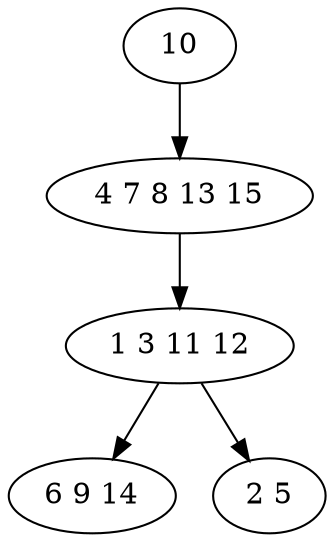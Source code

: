 digraph true_tree {
	"0" -> "1"
	"1" -> "2"
	"2" -> "3"
	"2" -> "4"
	"0" [label="10"];
	"1" [label="4 7 8 13 15"];
	"2" [label="1 3 11 12"];
	"3" [label="6 9 14"];
	"4" [label="2 5"];
}
